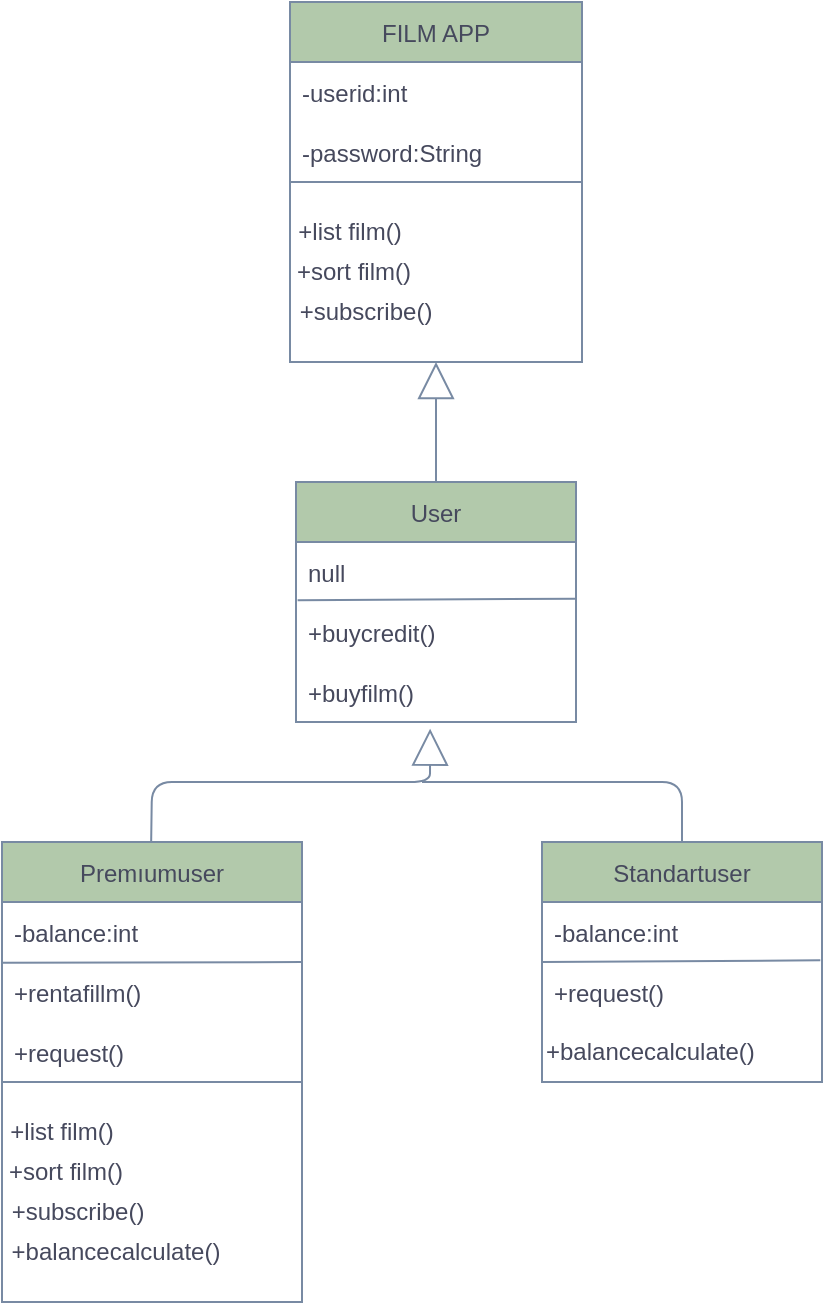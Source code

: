 <mxfile version="16.3.0" type="device"><diagram id="RM9kDvlfvuY92Qhj-JIE" name="Page-1"><mxGraphModel dx="1151" dy="655" grid="1" gridSize="10" guides="1" tooltips="1" connect="1" arrows="1" fold="1" page="1" pageScale="1" pageWidth="827" pageHeight="1169" math="0" shadow="0"><root><mxCell id="0"/><mxCell id="1" parent="0"/><mxCell id="wMDsxMH7xMnHcchaPzgO-123" value="FILM APP" style="swimlane;fontStyle=0;childLayout=stackLayout;horizontal=1;startSize=30;horizontalStack=0;resizeParent=1;resizeParentMax=0;resizeLast=0;collapsible=1;marginBottom=0;rounded=0;sketch=0;fontColor=#46495D;strokeColor=#788AA3;fillColor=#B2C9AB;" vertex="1" parent="1"><mxGeometry x="344" y="60" width="146" height="90" as="geometry"/></mxCell><mxCell id="wMDsxMH7xMnHcchaPzgO-124" value="-userid:int" style="text;strokeColor=none;fillColor=none;align=left;verticalAlign=middle;spacingLeft=4;spacingRight=4;overflow=hidden;points=[[0,0.5],[1,0.5]];portConstraint=eastwest;rotatable=0;rounded=0;sketch=0;fontColor=#46495D;" vertex="1" parent="wMDsxMH7xMnHcchaPzgO-123"><mxGeometry y="30" width="146" height="30" as="geometry"/></mxCell><mxCell id="wMDsxMH7xMnHcchaPzgO-125" value="-password:String" style="text;strokeColor=none;fillColor=none;align=left;verticalAlign=middle;spacingLeft=4;spacingRight=4;overflow=hidden;points=[[0,0.5],[1,0.5]];portConstraint=eastwest;rotatable=0;rounded=0;sketch=0;fontColor=#46495D;" vertex="1" parent="wMDsxMH7xMnHcchaPzgO-123"><mxGeometry y="60" width="146" height="30" as="geometry"/></mxCell><mxCell id="wMDsxMH7xMnHcchaPzgO-127" value="" style="swimlane;startSize=0;rounded=0;sketch=0;fontColor=#46495D;strokeColor=#788AA3;fillColor=#B2C9AB;" vertex="1" parent="1"><mxGeometry x="344" y="150" width="146" height="90" as="geometry"/></mxCell><mxCell id="wMDsxMH7xMnHcchaPzgO-128" value="+list film()" style="text;html=1;strokeColor=none;fillColor=none;align=center;verticalAlign=middle;whiteSpace=wrap;rounded=0;sketch=0;fontColor=#46495D;" vertex="1" parent="wMDsxMH7xMnHcchaPzgO-127"><mxGeometry y="10" width="60" height="30" as="geometry"/></mxCell><mxCell id="wMDsxMH7xMnHcchaPzgO-129" value="+sort film()" style="text;html=1;strokeColor=none;fillColor=none;align=center;verticalAlign=middle;whiteSpace=wrap;rounded=0;sketch=0;fontColor=#46495D;" vertex="1" parent="wMDsxMH7xMnHcchaPzgO-127"><mxGeometry x="2" y="30" width="60" height="30" as="geometry"/></mxCell><mxCell id="wMDsxMH7xMnHcchaPzgO-130" value="+subscribe()" style="text;html=1;strokeColor=none;fillColor=none;align=center;verticalAlign=middle;whiteSpace=wrap;rounded=0;sketch=0;fontColor=#46495D;" vertex="1" parent="wMDsxMH7xMnHcchaPzgO-127"><mxGeometry x="8" y="50" width="60" height="30" as="geometry"/></mxCell><mxCell id="wMDsxMH7xMnHcchaPzgO-131" value="User" style="swimlane;fontStyle=0;childLayout=stackLayout;horizontal=1;startSize=30;horizontalStack=0;resizeParent=1;resizeParentMax=0;resizeLast=0;collapsible=1;marginBottom=0;rounded=0;sketch=0;fontColor=#46495D;strokeColor=#788AA3;fillColor=#B2C9AB;" vertex="1" parent="1"><mxGeometry x="347" y="300" width="140" height="120" as="geometry"/></mxCell><mxCell id="wMDsxMH7xMnHcchaPzgO-132" value="null" style="text;strokeColor=none;fillColor=none;align=left;verticalAlign=middle;spacingLeft=4;spacingRight=4;overflow=hidden;points=[[0,0.5],[1,0.5]];portConstraint=eastwest;rotatable=0;rounded=0;sketch=0;fontColor=#46495D;" vertex="1" parent="wMDsxMH7xMnHcchaPzgO-131"><mxGeometry y="30" width="140" height="30" as="geometry"/></mxCell><mxCell id="wMDsxMH7xMnHcchaPzgO-133" value="+buycredit()" style="text;strokeColor=none;fillColor=none;align=left;verticalAlign=middle;spacingLeft=4;spacingRight=4;overflow=hidden;points=[[0,0.5],[1,0.5]];portConstraint=eastwest;rotatable=0;rounded=0;sketch=0;fontColor=#46495D;" vertex="1" parent="wMDsxMH7xMnHcchaPzgO-131"><mxGeometry y="60" width="140" height="30" as="geometry"/></mxCell><mxCell id="wMDsxMH7xMnHcchaPzgO-134" value="+buyfilm()" style="text;strokeColor=none;fillColor=none;align=left;verticalAlign=middle;spacingLeft=4;spacingRight=4;overflow=hidden;points=[[0,0.5],[1,0.5]];portConstraint=eastwest;rotatable=0;rounded=0;sketch=0;fontColor=#46495D;" vertex="1" parent="wMDsxMH7xMnHcchaPzgO-131"><mxGeometry y="90" width="140" height="30" as="geometry"/></mxCell><mxCell id="wMDsxMH7xMnHcchaPzgO-144" value="" style="endArrow=none;html=1;rounded=1;sketch=0;fontColor=#46495D;strokeColor=#788AA3;fillColor=#B2C9AB;curved=0;entryX=1.014;entryY=-0.056;entryDx=0;entryDy=0;entryPerimeter=0;exitX=0.02;exitY=-0.028;exitDx=0;exitDy=0;exitPerimeter=0;" edge="1" parent="wMDsxMH7xMnHcchaPzgO-131"><mxGeometry width="50" height="50" relative="1" as="geometry"><mxPoint x="0.8" y="59.16" as="sourcePoint"/><mxPoint x="139.96" y="58.32" as="targetPoint"/></mxGeometry></mxCell><mxCell id="wMDsxMH7xMnHcchaPzgO-135" value="Premıumuser" style="swimlane;fontStyle=0;childLayout=stackLayout;horizontal=1;startSize=30;horizontalStack=0;resizeParent=1;resizeParentMax=0;resizeLast=0;collapsible=1;marginBottom=0;rounded=0;sketch=0;fontColor=#46495D;strokeColor=#788AA3;fillColor=#B2C9AB;" vertex="1" parent="1"><mxGeometry x="200" y="480" width="150" height="120" as="geometry"/></mxCell><mxCell id="wMDsxMH7xMnHcchaPzgO-136" value="-balance:int" style="text;strokeColor=none;fillColor=none;align=left;verticalAlign=middle;spacingLeft=4;spacingRight=4;overflow=hidden;points=[[0,0.5],[1,0.5]];portConstraint=eastwest;rotatable=0;rounded=0;sketch=0;fontColor=#46495D;" vertex="1" parent="wMDsxMH7xMnHcchaPzgO-135"><mxGeometry y="30" width="150" height="30" as="geometry"/></mxCell><mxCell id="wMDsxMH7xMnHcchaPzgO-145" value="" style="endArrow=none;html=1;rounded=1;sketch=0;fontColor=#46495D;strokeColor=#788AA3;fillColor=#B2C9AB;curved=0;exitX=0.02;exitY=-0.028;exitDx=0;exitDy=0;exitPerimeter=0;" edge="1" parent="wMDsxMH7xMnHcchaPzgO-135"><mxGeometry width="50" height="50" relative="1" as="geometry"><mxPoint x="-5.684e-14" y="60.42" as="sourcePoint"/><mxPoint x="150" y="60" as="targetPoint"/></mxGeometry></mxCell><mxCell id="wMDsxMH7xMnHcchaPzgO-137" value="+rentafillm()" style="text;strokeColor=none;fillColor=none;align=left;verticalAlign=middle;spacingLeft=4;spacingRight=4;overflow=hidden;points=[[0,0.5],[1,0.5]];portConstraint=eastwest;rotatable=0;rounded=0;sketch=0;fontColor=#46495D;" vertex="1" parent="wMDsxMH7xMnHcchaPzgO-135"><mxGeometry y="60" width="150" height="30" as="geometry"/></mxCell><mxCell id="wMDsxMH7xMnHcchaPzgO-138" value="+request()" style="text;strokeColor=none;fillColor=none;align=left;verticalAlign=middle;spacingLeft=4;spacingRight=4;overflow=hidden;points=[[0,0.5],[1,0.5]];portConstraint=eastwest;rotatable=0;rounded=0;sketch=0;fontColor=#46495D;" vertex="1" parent="wMDsxMH7xMnHcchaPzgO-135"><mxGeometry y="90" width="150" height="30" as="geometry"/></mxCell><mxCell id="wMDsxMH7xMnHcchaPzgO-139" value="Standartuser" style="swimlane;fontStyle=0;childLayout=stackLayout;horizontal=1;startSize=30;horizontalStack=0;resizeParent=1;resizeParentMax=0;resizeLast=0;collapsible=1;marginBottom=0;rounded=0;sketch=0;fontColor=#46495D;strokeColor=#788AA3;fillColor=#B2C9AB;" vertex="1" parent="1"><mxGeometry x="470" y="480" width="140" height="120" as="geometry"/></mxCell><mxCell id="wMDsxMH7xMnHcchaPzgO-140" value="-balance:int" style="text;strokeColor=none;fillColor=none;align=left;verticalAlign=middle;spacingLeft=4;spacingRight=4;overflow=hidden;points=[[0,0.5],[1,0.5]];portConstraint=eastwest;rotatable=0;rounded=0;sketch=0;fontColor=#46495D;" vertex="1" parent="wMDsxMH7xMnHcchaPzgO-139"><mxGeometry y="30" width="140" height="30" as="geometry"/></mxCell><mxCell id="wMDsxMH7xMnHcchaPzgO-146" value="" style="endArrow=none;html=1;rounded=1;sketch=0;fontColor=#46495D;strokeColor=#788AA3;fillColor=#B2C9AB;curved=0;entryX=1.014;entryY=-0.056;entryDx=0;entryDy=0;entryPerimeter=0;exitX=0.02;exitY=-0.028;exitDx=0;exitDy=0;exitPerimeter=0;" edge="1" parent="wMDsxMH7xMnHcchaPzgO-139"><mxGeometry width="50" height="50" relative="1" as="geometry"><mxPoint x="-5.684e-14" y="60" as="sourcePoint"/><mxPoint x="139.16" y="59.16" as="targetPoint"/></mxGeometry></mxCell><mxCell id="wMDsxMH7xMnHcchaPzgO-141" value="+request()" style="text;strokeColor=none;fillColor=none;align=left;verticalAlign=middle;spacingLeft=4;spacingRight=4;overflow=hidden;points=[[0,0.5],[1,0.5]];portConstraint=eastwest;rotatable=0;rounded=0;sketch=0;fontColor=#46495D;" vertex="1" parent="wMDsxMH7xMnHcchaPzgO-139"><mxGeometry y="60" width="140" height="30" as="geometry"/></mxCell><mxCell id="wMDsxMH7xMnHcchaPzgO-152" value="+balancecalculate()" style="text;html=1;strokeColor=none;fillColor=none;align=left;verticalAlign=middle;whiteSpace=wrap;rounded=0;sketch=0;fontColor=#46495D;" vertex="1" parent="wMDsxMH7xMnHcchaPzgO-139"><mxGeometry y="90" width="140" height="30" as="geometry"/></mxCell><mxCell id="wMDsxMH7xMnHcchaPzgO-147" value="" style="swimlane;startSize=0;rounded=0;sketch=0;fontColor=#46495D;strokeColor=#788AA3;fillColor=#B2C9AB;" vertex="1" parent="1"><mxGeometry x="200" y="600" width="150" height="110" as="geometry"/></mxCell><mxCell id="wMDsxMH7xMnHcchaPzgO-148" value="+list film()" style="text;html=1;strokeColor=none;fillColor=none;align=center;verticalAlign=middle;whiteSpace=wrap;rounded=0;sketch=0;fontColor=#46495D;" vertex="1" parent="wMDsxMH7xMnHcchaPzgO-147"><mxGeometry y="10" width="60" height="30" as="geometry"/></mxCell><mxCell id="wMDsxMH7xMnHcchaPzgO-149" value="+sort film()" style="text;html=1;strokeColor=none;fillColor=none;align=center;verticalAlign=middle;whiteSpace=wrap;rounded=0;sketch=0;fontColor=#46495D;" vertex="1" parent="wMDsxMH7xMnHcchaPzgO-147"><mxGeometry x="2" y="30" width="60" height="30" as="geometry"/></mxCell><mxCell id="wMDsxMH7xMnHcchaPzgO-150" value="+subscribe()" style="text;html=1;strokeColor=none;fillColor=none;align=center;verticalAlign=middle;whiteSpace=wrap;rounded=0;sketch=0;fontColor=#46495D;" vertex="1" parent="wMDsxMH7xMnHcchaPzgO-147"><mxGeometry x="8" y="50" width="60" height="30" as="geometry"/></mxCell><mxCell id="wMDsxMH7xMnHcchaPzgO-151" value="+balancecalculate()" style="text;html=1;strokeColor=none;fillColor=none;align=center;verticalAlign=middle;whiteSpace=wrap;rounded=0;sketch=0;fontColor=#46495D;" vertex="1" parent="wMDsxMH7xMnHcchaPzgO-147"><mxGeometry x="27" y="70" width="60" height="30" as="geometry"/></mxCell><mxCell id="wMDsxMH7xMnHcchaPzgO-153" value="" style="endArrow=block;endSize=16;endFill=0;html=1;rounded=1;sketch=0;fontColor=#46495D;strokeColor=#788AA3;fillColor=#B2C9AB;curved=0;exitX=0.5;exitY=0;exitDx=0;exitDy=0;entryX=0.5;entryY=1;entryDx=0;entryDy=0;" edge="1" parent="1" source="wMDsxMH7xMnHcchaPzgO-131" target="wMDsxMH7xMnHcchaPzgO-127"><mxGeometry width="160" relative="1" as="geometry"><mxPoint x="200" y="110" as="sourcePoint"/><mxPoint x="360" y="110" as="targetPoint"/></mxGeometry></mxCell><mxCell id="wMDsxMH7xMnHcchaPzgO-154" value="" style="endArrow=block;endSize=16;endFill=0;html=1;rounded=1;sketch=0;fontColor=#46495D;strokeColor=#788AA3;fillColor=#B2C9AB;curved=0;exitX=0.5;exitY=0;exitDx=0;exitDy=0;entryX=0.479;entryY=1.111;entryDx=0;entryDy=0;entryPerimeter=0;" edge="1" parent="1" target="wMDsxMH7xMnHcchaPzgO-134"><mxGeometry width="160" relative="1" as="geometry"><mxPoint x="274.58" y="480" as="sourcePoint"/><mxPoint x="274.58" y="420" as="targetPoint"/><Array as="points"><mxPoint x="275" y="450"/><mxPoint x="414" y="450"/></Array></mxGeometry></mxCell><mxCell id="wMDsxMH7xMnHcchaPzgO-155" value="" style="endArrow=none;html=1;rounded=1;sketch=0;fontColor=#46495D;strokeColor=#788AA3;fillColor=#B2C9AB;curved=0;entryX=0.5;entryY=0;entryDx=0;entryDy=0;" edge="1" parent="1"><mxGeometry width="50" height="50" relative="1" as="geometry"><mxPoint x="410" y="450" as="sourcePoint"/><mxPoint x="540" y="480" as="targetPoint"/><Array as="points"><mxPoint x="540" y="450"/></Array></mxGeometry></mxCell></root></mxGraphModel></diagram></mxfile>